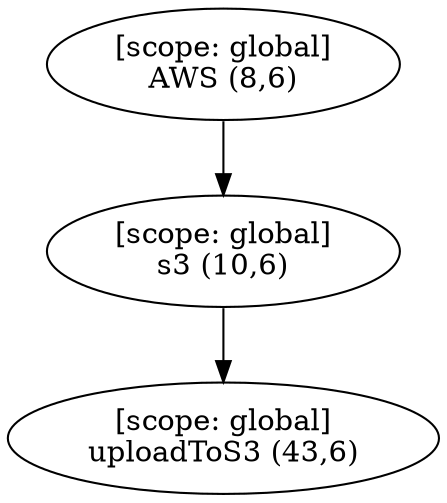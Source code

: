 digraph G {
  graph [ rankdir =TB ];
subgraph global {
  graph [ label = "Scope [global]" ];
  "[scope: global]
AWS (8,6)";
  "[scope: global]
s3 (10,6)";
  "[scope: global]
uploadToS3 (43,6)";
}

  "[scope: global]
AWS (8,6)" -> "[scope: global]
s3 (10,6)";
  "[scope: global]
s3 (10,6)" -> "[scope: global]
uploadToS3 (43,6)";
}
